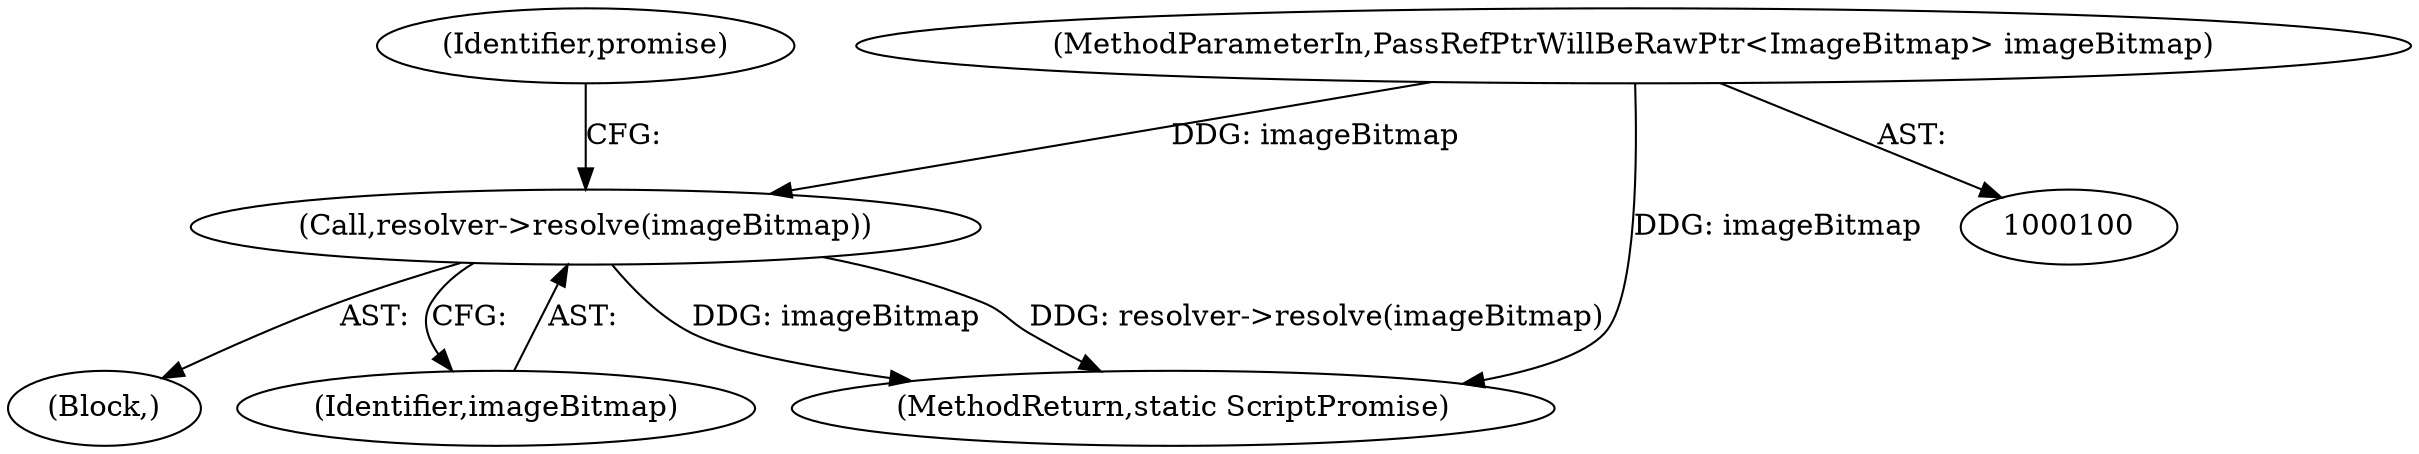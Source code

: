 digraph "1_Chrome_e9c887a80115ddc5c011380f132fe4b36359caf0_0@del" {
"1000113" [label="(Call,resolver->resolve(imageBitmap))"];
"1000102" [label="(MethodParameterIn,PassRefPtrWillBeRawPtr<ImageBitmap> imageBitmap)"];
"1000102" [label="(MethodParameterIn,PassRefPtrWillBeRawPtr<ImageBitmap> imageBitmap)"];
"1000116" [label="(Identifier,promise)"];
"1000113" [label="(Call,resolver->resolve(imageBitmap))"];
"1000103" [label="(Block,)"];
"1000114" [label="(Identifier,imageBitmap)"];
"1000117" [label="(MethodReturn,static ScriptPromise)"];
"1000113" -> "1000103"  [label="AST: "];
"1000113" -> "1000114"  [label="CFG: "];
"1000114" -> "1000113"  [label="AST: "];
"1000116" -> "1000113"  [label="CFG: "];
"1000113" -> "1000117"  [label="DDG: imageBitmap"];
"1000113" -> "1000117"  [label="DDG: resolver->resolve(imageBitmap)"];
"1000102" -> "1000113"  [label="DDG: imageBitmap"];
"1000102" -> "1000100"  [label="AST: "];
"1000102" -> "1000117"  [label="DDG: imageBitmap"];
}
